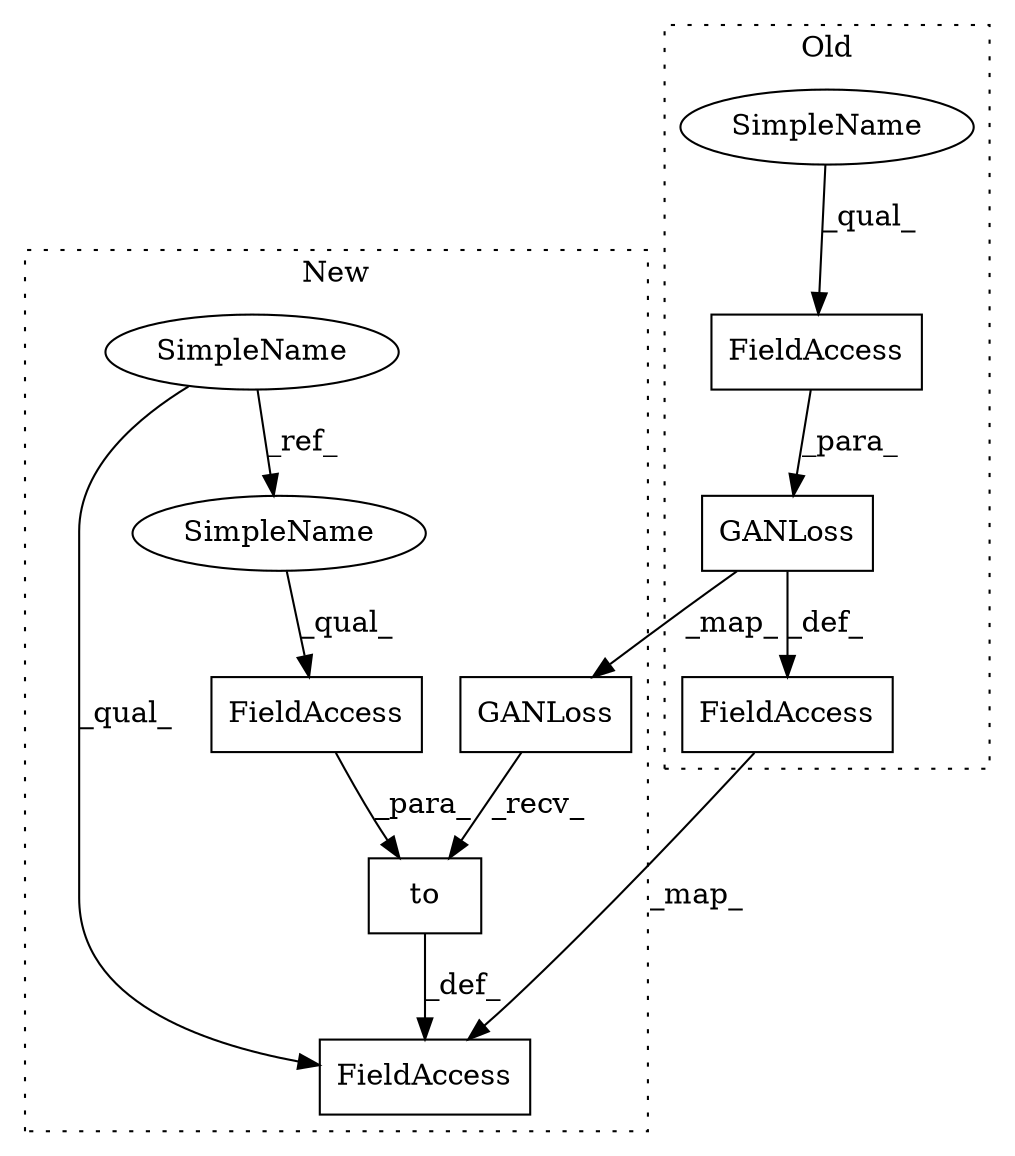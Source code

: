 digraph G {
subgraph cluster0 {
1 [label="GANLoss" a="32" s="1171,1204" l="8,1" shape="box"];
7 [label="FieldAccess" a="22" s="1144" l="17" shape="box"];
8 [label="FieldAccess" a="22" s="1193" l="11" shape="box"];
10 [label="SimpleName" a="42" s="1193" l="4" shape="ellipse"];
label = "Old";
style="dotted";
}
subgraph cluster1 {
2 [label="GANLoss" a="32" s="1139,1160" l="8,1" shape="box"];
3 [label="to" a="32" s="1162,1176" l="3,1" shape="box"];
4 [label="FieldAccess" a="22" s="1165" l="11" shape="box"];
5 [label="SimpleName" a="42" s="238" l="4" shape="ellipse"];
6 [label="FieldAccess" a="22" s="1112" l="17" shape="box"];
9 [label="SimpleName" a="42" s="1165" l="4" shape="ellipse"];
label = "New";
style="dotted";
}
1 -> 2 [label="_map_"];
1 -> 7 [label="_def_"];
2 -> 3 [label="_recv_"];
3 -> 6 [label="_def_"];
4 -> 3 [label="_para_"];
5 -> 6 [label="_qual_"];
5 -> 9 [label="_ref_"];
7 -> 6 [label="_map_"];
8 -> 1 [label="_para_"];
9 -> 4 [label="_qual_"];
10 -> 8 [label="_qual_"];
}